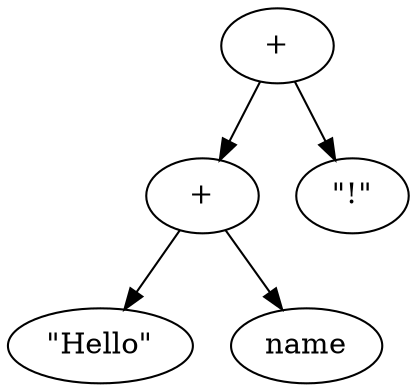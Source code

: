 digraph AST {
# dot -Tpng AST.dot > AST.png
	plus_ [label="+"];
	plus [label="+"];
	plus_ -> plus;
	plus_ -> "\"!\"";
	plus -> "\"Hello\"";
	plus -> "name";	
}